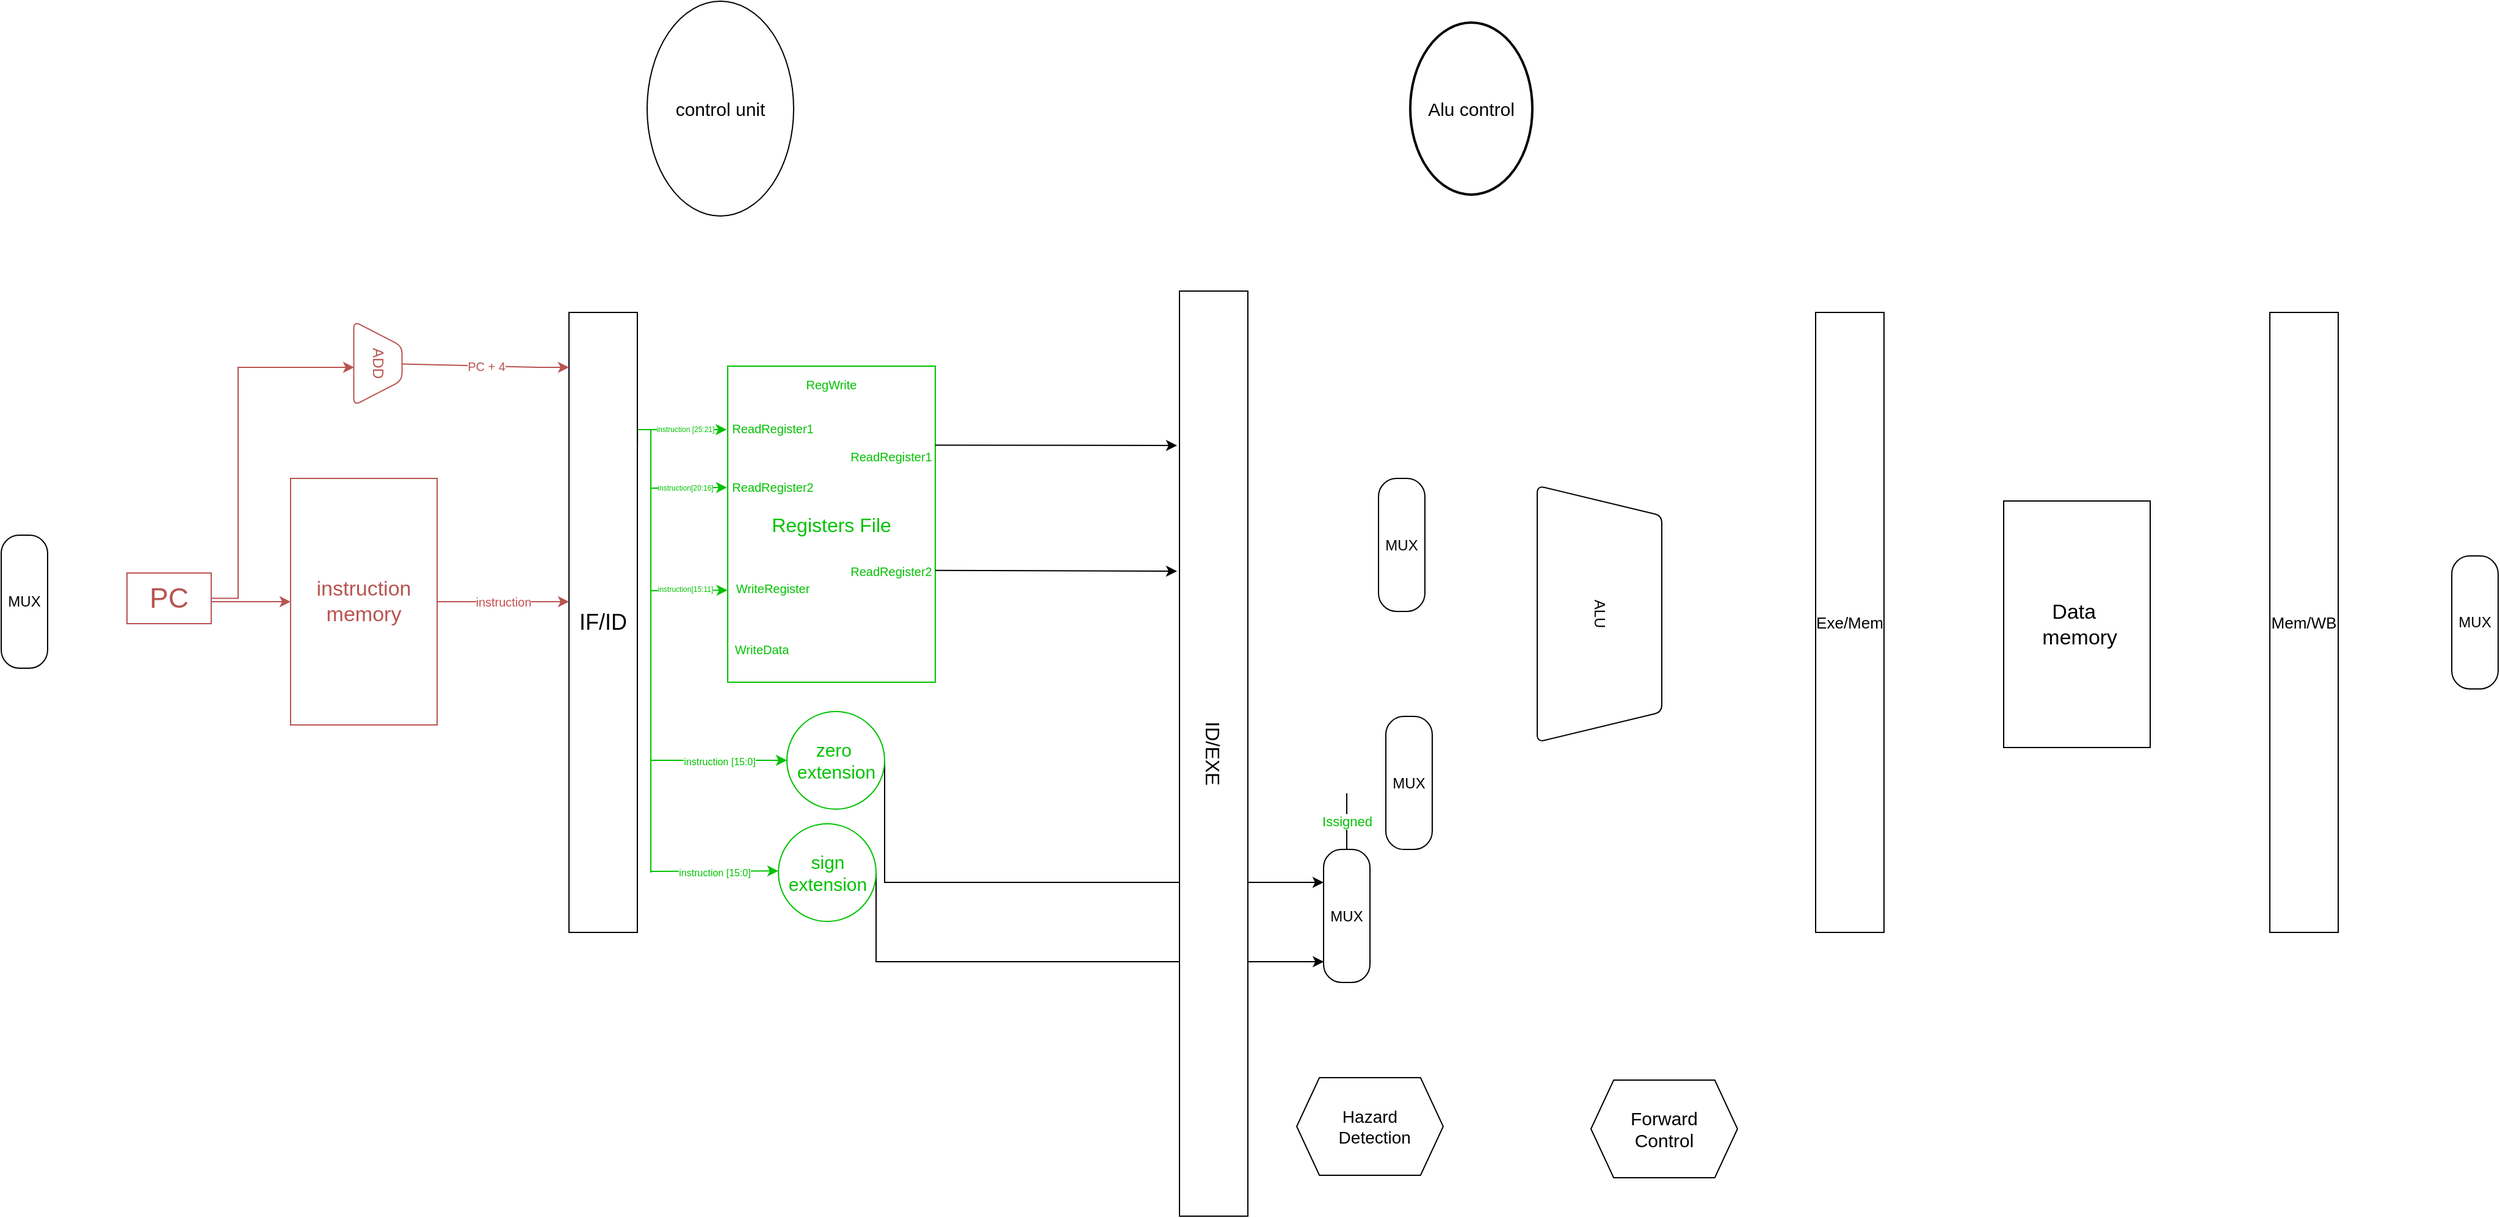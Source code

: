 <mxfile version="14.1.1" type="device"><diagram id="FUZhbVknojldcqYKG9fJ" name="Page-1"><mxGraphModel dx="4412" dy="1160" grid="0" gridSize="10" guides="1" tooltips="1" connect="1" arrows="1" fold="1" page="1" pageScale="1" pageWidth="2336" pageHeight="1654" background="none" math="0" shadow="0"><root><mxCell id="0"/><mxCell id="1" parent="0"/><mxCell id="7TlwpzO_HOsOdfMENnGN-18" value="instruction [25:21]" style="edgeStyle=elbowEdgeStyle;rounded=0;orthogonalLoop=1;jettySize=auto;elbow=vertical;html=1;entryX=-0.005;entryY=0.201;entryDx=0;entryDy=0;endArrow=classic;endFill=1;fontColor=#00C200;exitX=1.002;exitY=0.212;exitDx=0;exitDy=0;exitPerimeter=0;entryPerimeter=0;fontSize=6;spacingLeft=16;strokeColor=#00C200;" parent="1" source="UKt0rCFPghXX4FOB7-Do-1" target="UKt0rCFPghXX4FOB7-Do-9" edge="1"><mxGeometry relative="1" as="geometry"><Array as="points"><mxPoint x="-1688" y="389"/></Array></mxGeometry></mxCell><mxCell id="UKt0rCFPghXX4FOB7-Do-1" value="&lt;font style=&quot;font-size: 18px&quot;&gt;IF/ID&lt;/font&gt;" style="rounded=0;whiteSpace=wrap;html=1;" parent="1" vertex="1"><mxGeometry x="-1778" y="293" width="56" height="508" as="geometry"/></mxCell><mxCell id="YYx74QZVLRJWQak4ZVne-2" value="" style="edgeStyle=orthogonalEdgeStyle;rounded=0;orthogonalLoop=1;jettySize=auto;html=1;entryX=0;entryY=0.5;entryDx=0;entryDy=0;strokeColor=#B85450;fontColor=#B85450;" parent="1" source="UKt0rCFPghXX4FOB7-Do-2" target="UKt0rCFPghXX4FOB7-Do-8" edge="1"><mxGeometry relative="1" as="geometry"><Array as="points"><mxPoint x="-2054" y="530"/><mxPoint x="-2054" y="530"/></Array></mxGeometry></mxCell><mxCell id="YYx74QZVLRJWQak4ZVne-6" value="PC + 4" style="edgeStyle=orthogonalEdgeStyle;rounded=0;orthogonalLoop=1;jettySize=auto;html=1;fontSize=10;strokeColor=#B85450;fontColor=#B85450;" parent="1" source="7TlwpzO_HOsOdfMENnGN-1" target="UKt0rCFPghXX4FOB7-Do-1" edge="1"><mxGeometry relative="1" as="geometry"><Array as="points"><mxPoint x="-1803" y="338"/><mxPoint x="-1803" y="338"/></Array></mxGeometry></mxCell><mxCell id="UKt0rCFPghXX4FOB7-Do-2" value="&lt;font style=&quot;font-size: 23px&quot; color=&quot;#b85450&quot;&gt;PC&lt;/font&gt;" style="rounded=0;whiteSpace=wrap;html=1;strokeColor=#B85450;" parent="1" vertex="1"><mxGeometry x="-2140" y="506.5" width="69" height="41.5" as="geometry"/></mxCell><mxCell id="UKt0rCFPghXX4FOB7-Do-4" value="&lt;font style=&quot;font-size: 13px&quot;&gt;Exe/Mem&lt;/font&gt;" style="rounded=0;whiteSpace=wrap;html=1;" parent="1" vertex="1"><mxGeometry x="-757" y="293" width="56" height="508" as="geometry"/></mxCell><mxCell id="UKt0rCFPghXX4FOB7-Do-6" value="&lt;font style=&quot;font-size: 13px&quot;&gt;Mem/WB&lt;/font&gt;" style="rounded=0;whiteSpace=wrap;html=1;" parent="1" vertex="1"><mxGeometry x="-385" y="293" width="56" height="508" as="geometry"/></mxCell><mxCell id="YYx74QZVLRJWQak4ZVne-4" value="&lt;font style=&quot;font-size: 10px;&quot;&gt;instruction&lt;/font&gt;" style="edgeStyle=orthogonalEdgeStyle;rounded=0;orthogonalLoop=1;jettySize=auto;html=1;fontSize=10;fillColor=#f8cecc;fontColor=#C44F4F;strokeColor=#B85450;" parent="1" source="UKt0rCFPghXX4FOB7-Do-8" target="UKt0rCFPghXX4FOB7-Do-1" edge="1"><mxGeometry relative="1" as="geometry"><Array as="points"><mxPoint x="-1803" y="530"/><mxPoint x="-1803" y="530"/></Array></mxGeometry></mxCell><mxCell id="UKt0rCFPghXX4FOB7-Do-8" value="&lt;font style=&quot;font-size: 17px&quot;&gt;instruction memory&lt;/font&gt;" style="rounded=0;whiteSpace=wrap;html=1;strokeColor=#B85450;fontColor=#B85450;" parent="1" vertex="1"><mxGeometry x="-2006" y="429" width="120" height="202" as="geometry"/></mxCell><mxCell id="UKt0rCFPghXX4FOB7-Do-9" value="&lt;font style=&quot;font-size: 16px&quot;&gt;Registers File&lt;/font&gt;" style="rounded=0;whiteSpace=wrap;html=1;fontColor=#00C200;strokeColor=#00C200;" parent="1" vertex="1"><mxGeometry x="-1648" y="337" width="170" height="259" as="geometry"/></mxCell><mxCell id="UKt0rCFPghXX4FOB7-Do-11" value="&lt;font style=&quot;font-size: 15px&quot;&gt;control unit&lt;/font&gt;" style="ellipse;whiteSpace=wrap;html=1;" parent="1" vertex="1"><mxGeometry x="-1714" y="38" width="120" height="176" as="geometry"/></mxCell><mxCell id="7TlwpzO_HOsOdfMENnGN-14" value="" style="edgeStyle=elbowEdgeStyle;rounded=0;orthogonalLoop=1;jettySize=auto;elbow=vertical;html=1;endArrow=classic;endFill=1;fontColor=#00C200;exitX=1;exitY=0.5;exitDx=0;exitDy=0;entryX=0.005;entryY=0.84;entryDx=0;entryDy=0;entryPerimeter=0;" parent="1" source="UKt0rCFPghXX4FOB7-Do-12" target="7TlwpzO_HOsOdfMENnGN-11" edge="1"><mxGeometry relative="1" as="geometry"><Array as="points"><mxPoint x="-1222" y="825"/><mxPoint x="-1338" y="752"/><mxPoint x="-1444" y="800"/><mxPoint x="-1453" y="806"/><mxPoint x="-1474" y="816"/></Array></mxGeometry></mxCell><mxCell id="UKt0rCFPghXX4FOB7-Do-12" value="&lt;font style=&quot;font-size: 15px&quot;&gt;sign &lt;br&gt;extension&lt;/font&gt;" style="ellipse;whiteSpace=wrap;html=1;aspect=fixed;fontColor=#00C200;strokeColor=#00C200;" parent="1" vertex="1"><mxGeometry x="-1606.5" y="712" width="80" height="80" as="geometry"/></mxCell><mxCell id="7TlwpzO_HOsOdfMENnGN-16" style="edgeStyle=elbowEdgeStyle;rounded=0;orthogonalLoop=1;jettySize=auto;elbow=vertical;html=1;entryX=0;entryY=0.25;entryDx=0;entryDy=0;endArrow=classic;endFill=1;fontColor=#00C200;exitX=1;exitY=0.5;exitDx=0;exitDy=0;" parent="1" source="UKt0rCFPghXX4FOB7-Do-13" target="7TlwpzO_HOsOdfMENnGN-11" edge="1"><mxGeometry relative="1" as="geometry"><Array as="points"><mxPoint x="-1347" y="760"/></Array></mxGeometry></mxCell><mxCell id="UKt0rCFPghXX4FOB7-Do-13" value="&lt;font style=&quot;font-size: 15px&quot;&gt;zero&amp;nbsp;&lt;br&gt;extension&lt;/font&gt;" style="ellipse;whiteSpace=wrap;html=1;aspect=fixed;fontColor=#00C200;strokeColor=#00C200;" parent="1" vertex="1"><mxGeometry x="-1599.5" y="620" width="80" height="80" as="geometry"/></mxCell><mxCell id="UKt0rCFPghXX4FOB7-Do-15" value="&lt;font style=&quot;font-size: 15px&quot;&gt;Alu control&lt;/font&gt;" style="strokeWidth=2;html=1;shape=mxgraph.flowchart.start_2;whiteSpace=wrap;" parent="1" vertex="1"><mxGeometry x="-1089" y="55.5" width="100" height="141" as="geometry"/></mxCell><mxCell id="UKt0rCFPghXX4FOB7-Do-16" value="MUX&lt;span style=&quot;color: rgba(0 , 0 , 0 , 0) ; font-family: monospace ; font-size: 0px&quot;&gt;%3CmxGraphModel%3E%3Croot%3E%3CmxCell%20id%3D%220%22%2F%3E%3CmxCell%20id%3D%221%22%20parent%3D%220%22%2F%3E%3CmxCell%20id%3D%222%22%20value%3D%22%22%20style%3D%22rounded%3D1%3BwhiteSpace%3Dwrap%3Bhtml%3D1%3BarcSize%3D39%3B%22%20vertex%3D%221%22%20parent%3D%221%22%3E%3CmxGeometry%20x%3D%22-1112%22%20y%3D%22420%22%20width%3D%2238%22%20height%3D%22109%22%20as%3D%22geometry%22%2F%3E%3C%2FmxCell%3E%3C%2Froot%3E%3C%2FmxGraphModel%3E&lt;/span&gt;" style="rounded=1;whiteSpace=wrap;html=1;arcSize=39;" parent="1" vertex="1"><mxGeometry x="-1115" y="429" width="38" height="109" as="geometry"/></mxCell><mxCell id="UKt0rCFPghXX4FOB7-Do-17" value="MUX&lt;span style=&quot;color: rgba(0 , 0 , 0 , 0) ; font-family: monospace ; font-size: 0px&quot;&gt;%3CmxGraphModel%3E%3Croot%3E%3CmxCell%20id%3D%220%22%2F%3E%3CmxCell%20id%3D%221%22%20parent%3D%220%22%2F%3E%3CmxCell%20id%3D%222%22%20value%3D%22%22%20style%3D%22rounded%3D1%3BwhiteSpace%3Dwrap%3Bhtml%3D1%3BarcSize%3D39%3B%22%20vertex%3D%221%22%20parent%3D%221%22%3E%3CmxGeometry%20x%3D%22-1112%22%20y%3D%22420%22%20width%3D%2238%22%20height%3D%22109%22%20as%3D%22geometry%22%2F%3E%3C%2FmxCell%3E%3C%2Froot%3E%3C%2FmxGraphModel%3E&lt;/span&gt;" style="rounded=1;whiteSpace=wrap;html=1;arcSize=39;" parent="1" vertex="1"><mxGeometry x="-1109" y="624" width="38" height="109" as="geometry"/></mxCell><mxCell id="UKt0rCFPghXX4FOB7-Do-18" value="MUX&lt;span style=&quot;color: rgba(0 , 0 , 0 , 0) ; font-family: monospace ; font-size: 0px&quot;&gt;%3CmxGraphModel%3E%3Croot%3E%3CmxCell%20id%3D%220%22%2F%3E%3CmxCell%20id%3D%221%22%20parent%3D%220%22%2F%3E%3CmxCell%20id%3D%222%22%20value%3D%22%22%20style%3D%22rounded%3D1%3BwhiteSpace%3Dwrap%3Bhtml%3D1%3BarcSize%3D39%3B%22%20vertex%3D%221%22%20parent%3D%221%22%3E%3CmxGeometry%20x%3D%22-1112%22%20y%3D%22420%22%20width%3D%2238%22%20height%3D%22109%22%20as%3D%22geometry%22%2F%3E%3C%2FmxCell%3E%3C%2Froot%3E%3C%2FmxGraphModel%3E&lt;/span&gt;" style="rounded=1;whiteSpace=wrap;html=1;arcSize=39;" parent="1" vertex="1"><mxGeometry x="-2243" y="475.5" width="38" height="109" as="geometry"/></mxCell><mxCell id="UKt0rCFPghXX4FOB7-Do-26" value="ALU" style="shape=trapezoid;perimeter=trapezoidPerimeter;whiteSpace=wrap;html=1;fixedSize=1;rounded=1;sketch=0;rotation=90;arcSize=12;size=24.517;" parent="1" vertex="1"><mxGeometry x="-1039" y="489" width="210" height="102" as="geometry"/></mxCell><mxCell id="UKt0rCFPghXX4FOB7-Do-27" value="&lt;font style=&quot;font-size: 15px&quot;&gt;Forward&lt;br&gt;Control&lt;/font&gt;" style="shape=hexagon;perimeter=hexagonPerimeter2;whiteSpace=wrap;html=1;fixedSize=1;rounded=1;sketch=0;arcSize=0;size=18.6;" parent="1" vertex="1"><mxGeometry x="-941" y="922" width="120" height="80" as="geometry"/></mxCell><mxCell id="UKt0rCFPghXX4FOB7-Do-28" value="&lt;font style=&quot;font-size: 14px&quot;&gt;Hazard&lt;br&gt;&amp;nbsp; Detection&lt;/font&gt;" style="shape=hexagon;perimeter=hexagonPerimeter2;whiteSpace=wrap;html=1;fixedSize=1;rounded=1;sketch=0;arcSize=0;size=18.6;" parent="1" vertex="1"><mxGeometry x="-1182" y="920" width="120" height="80" as="geometry"/></mxCell><mxCell id="UKt0rCFPghXX4FOB7-Do-29" value="MUX&lt;span style=&quot;color: rgba(0 , 0 , 0 , 0) ; font-family: monospace ; font-size: 0px&quot;&gt;%3CmxGraphModel%3E%3Croot%3E%3CmxCell%20id%3D%220%22%2F%3E%3CmxCell%20id%3D%221%22%20parent%3D%220%22%2F%3E%3CmxCell%20id%3D%222%22%20value%3D%22%22%20style%3D%22rounded%3D1%3BwhiteSpace%3Dwrap%3Bhtml%3D1%3BarcSize%3D39%3B%22%20vertex%3D%221%22%20parent%3D%221%22%3E%3CmxGeometry%20x%3D%22-1112%22%20y%3D%22420%22%20width%3D%2238%22%20height%3D%22109%22%20as%3D%22geometry%22%2F%3E%3C%2FmxCell%3E%3C%2Froot%3E%3C%2FmxGraphModel%3E&lt;/span&gt;" style="rounded=1;whiteSpace=wrap;html=1;arcSize=39;" parent="1" vertex="1"><mxGeometry x="-236" y="492.5" width="38" height="109" as="geometry"/></mxCell><mxCell id="UKt0rCFPghXX4FOB7-Do-31" value="&lt;font style=&quot;font-size: 17px&quot;&gt;Data&amp;nbsp;&lt;br&gt;&amp;nbsp;memory&lt;/font&gt;" style="rounded=0;whiteSpace=wrap;html=1;" parent="1" vertex="1"><mxGeometry x="-603" y="447.5" width="120" height="202" as="geometry"/></mxCell><mxCell id="HnmR9eoODCfxTX8oJJkG-1" value="ReadRegister1" style="text;html=1;fillColor=none;align=center;verticalAlign=middle;whiteSpace=wrap;rounded=0;fontSize=10;fontColor=#00C200;strokeColor=#FFFFFF;" parent="1" vertex="1"><mxGeometry x="-1631" y="378" width="40" height="20" as="geometry"/></mxCell><mxCell id="HnmR9eoODCfxTX8oJJkG-2" value="ReadRegister2" style="text;html=1;fillColor=none;align=center;verticalAlign=middle;whiteSpace=wrap;rounded=0;fontSize=10;fontColor=#00C200;strokeColor=#FFFFFF;" parent="1" vertex="1"><mxGeometry x="-1631" y="426" width="40" height="20" as="geometry"/></mxCell><mxCell id="HnmR9eoODCfxTX8oJJkG-3" value="RegWrite" style="text;html=1;fillColor=none;align=center;verticalAlign=middle;whiteSpace=wrap;rounded=0;fontSize=10;fontColor=#00C200;strokeColor=#FFFFFF;" parent="1" vertex="1"><mxGeometry x="-1583" y="342" width="40" height="20" as="geometry"/></mxCell><mxCell id="HnmR9eoODCfxTX8oJJkG-4" value="WriteRegister" style="text;html=1;fillColor=none;align=center;verticalAlign=middle;whiteSpace=wrap;rounded=0;fontSize=10;fontColor=#00C200;strokeColor=#FFFFFF;" parent="1" vertex="1"><mxGeometry x="-1631" y="509" width="40" height="20" as="geometry"/></mxCell><mxCell id="HnmR9eoODCfxTX8oJJkG-5" value="WriteData" style="text;html=1;fillColor=none;align=center;verticalAlign=middle;whiteSpace=wrap;rounded=0;fontSize=10;fontColor=#00C200;strokeColor=#FFFFFF;" parent="1" vertex="1"><mxGeometry x="-1640" y="558.5" width="40" height="20" as="geometry"/></mxCell><mxCell id="HnmR9eoODCfxTX8oJJkG-6" value="ReadRegister1" style="text;html=1;fillColor=none;align=center;verticalAlign=middle;whiteSpace=wrap;rounded=0;fontSize=10;fontColor=#00C200;strokeColor=#FFFFFF;" parent="1" vertex="1"><mxGeometry x="-1534" y="401" width="40" height="20" as="geometry"/></mxCell><mxCell id="HnmR9eoODCfxTX8oJJkG-7" value="ReadRegister2" style="text;html=1;fillColor=none;align=center;verticalAlign=middle;whiteSpace=wrap;rounded=0;fontSize=10;fontColor=#00C200;strokeColor=#FFFFFF;" parent="1" vertex="1"><mxGeometry x="-1534" y="495" width="40" height="20" as="geometry"/></mxCell><mxCell id="7TlwpzO_HOsOdfMENnGN-1" value="&lt;font color=&quot;#b85450&quot;&gt;ADD&lt;/font&gt;" style="shape=trapezoid;perimeter=trapezoidPerimeter;whiteSpace=wrap;html=1;fixedSize=1;rounded=1;sketch=0;rotation=90;arcSize=12;size=20.5;strokeColor=#B85450;" parent="1" vertex="1"><mxGeometry x="-1969" y="315" width="69" height="39.5" as="geometry"/></mxCell><mxCell id="7TlwpzO_HOsOdfMENnGN-2" value="" style="edgeStyle=orthogonalEdgeStyle;rounded=0;orthogonalLoop=1;jettySize=auto;html=1;fontSize=10;strokeColor=#B85450;fontColor=#B85450;" parent="1" source="UKt0rCFPghXX4FOB7-Do-2" edge="1"><mxGeometry relative="1" as="geometry"><Array as="points"><mxPoint x="-2049" y="527"/><mxPoint x="-2049" y="338"/></Array><mxPoint x="-2071" y="527.25" as="sourcePoint"/><mxPoint x="-1954" y="338" as="targetPoint"/></mxGeometry></mxCell><mxCell id="7TlwpzO_HOsOdfMENnGN-12" value="Issigned" style="edgeStyle=elbowEdgeStyle;rounded=0;orthogonalLoop=1;jettySize=auto;elbow=vertical;html=1;endArrow=none;endFill=0;fontColor=#00C200;" parent="1" source="7TlwpzO_HOsOdfMENnGN-11" edge="1"><mxGeometry relative="1" as="geometry"><mxPoint x="-1141" y="687" as="targetPoint"/><Array as="points"/></mxGeometry></mxCell><mxCell id="7TlwpzO_HOsOdfMENnGN-11" value="MUX&lt;span style=&quot;color: rgba(0 , 0 , 0 , 0) ; font-family: monospace ; font-size: 0px&quot;&gt;%3CmxGraphModel%3E%3Croot%3E%3CmxCell%20id%3D%220%22%2F%3E%3CmxCell%20id%3D%221%22%20parent%3D%220%22%2F%3E%3CmxCell%20id%3D%222%22%20value%3D%22%22%20style%3D%22rounded%3D1%3BwhiteSpace%3Dwrap%3Bhtml%3D1%3BarcSize%3D39%3B%22%20vertex%3D%221%22%20parent%3D%221%22%3E%3CmxGeometry%20x%3D%22-1112%22%20y%3D%22420%22%20width%3D%2238%22%20height%3D%22109%22%20as%3D%22geometry%22%2F%3E%3C%2FmxCell%3E%3C%2Froot%3E%3C%2FmxGraphModel%3E&lt;/span&gt;" style="rounded=1;whiteSpace=wrap;html=1;arcSize=39;" parent="1" vertex="1"><mxGeometry x="-1160" y="733" width="38" height="109" as="geometry"/></mxCell><mxCell id="UKt0rCFPghXX4FOB7-Do-5" value="&lt;font style=&quot;font-size: 16px&quot;&gt;ID/EXE&lt;/font&gt;" style="rounded=0;whiteSpace=wrap;html=1;rotation=90;" parent="1" vertex="1"><mxGeometry x="-1629" y="626.5" width="758" height="56" as="geometry"/></mxCell><mxCell id="7TlwpzO_HOsOdfMENnGN-20" value="" style="endArrow=none;html=1;fontColor=#00C200;strokeColor=#00C200;" parent="1" edge="1"><mxGeometry width="50" height="50" relative="1" as="geometry"><mxPoint x="-1711" y="752" as="sourcePoint"/><mxPoint x="-1711" y="389" as="targetPoint"/></mxGeometry></mxCell><mxCell id="7TlwpzO_HOsOdfMENnGN-21" value="&lt;font style=&quot;font-size: 6px;&quot;&gt;instruction[20:16]&lt;/font&gt;" style="endArrow=classic;html=1;entryX=-0.003;entryY=0.384;entryDx=0;entryDy=0;entryPerimeter=0;fontSize=6;spacingRight=5;spacingTop=1;fontColor=#00C200;strokeColor=#00C200;" parent="1" target="UKt0rCFPghXX4FOB7-Do-9" edge="1"><mxGeometry width="50" height="50" relative="1" as="geometry"><mxPoint x="-1711" y="437" as="sourcePoint"/><mxPoint x="-1569" y="419" as="targetPoint"/></mxGeometry></mxCell><mxCell id="7TlwpzO_HOsOdfMENnGN-22" value="&lt;font style=&quot;font-size: 6px;&quot;&gt;instruction[15:11]&lt;br style=&quot;font-size: 6px;&quot;&gt;&lt;/font&gt;" style="endArrow=classic;html=1;entryX=-0.001;entryY=0.709;entryDx=0;entryDy=0;entryPerimeter=0;fontSize=6;verticalAlign=middle;horizontal=1;spacingTop=-1;spacingLeft=-2;spacingRight=5;fontColor=#00C200;strokeColor=#00C200;" parent="1" target="UKt0rCFPghXX4FOB7-Do-9" edge="1"><mxGeometry width="50" height="50" relative="1" as="geometry"><mxPoint x="-1711" y="521" as="sourcePoint"/><mxPoint x="-1633" y="472" as="targetPoint"/></mxGeometry></mxCell><mxCell id="7TlwpzO_HOsOdfMENnGN-23" value="&lt;font style=&quot;font-size: 8px&quot;&gt;instruction [15:0]&lt;/font&gt;" style="endArrow=classic;html=1;entryX=0;entryY=0.5;entryDx=0;entryDy=0;fontColor=#00C200;strokeColor=#00C200;" parent="1" target="UKt0rCFPghXX4FOB7-Do-13" edge="1"><mxGeometry width="50" height="50" relative="1" as="geometry"><mxPoint x="-1711" y="660" as="sourcePoint"/><mxPoint x="-1445" y="604" as="targetPoint"/></mxGeometry></mxCell><mxCell id="7TlwpzO_HOsOdfMENnGN-25" value="&lt;font style=&quot;font-size: 8px&quot;&gt;instruction [15:0]&lt;/font&gt;" style="endArrow=classic;html=1;entryX=-0.001;entryY=0.483;entryDx=0;entryDy=0;entryPerimeter=0;startSize=4;fontColor=#00C200;strokeColor=#00C200;" parent="1" target="UKt0rCFPghXX4FOB7-Do-12" edge="1"><mxGeometry width="50" height="50" relative="1" as="geometry"><mxPoint x="-1711" y="751" as="sourcePoint"/><mxPoint x="-1583" y="734" as="targetPoint"/></mxGeometry></mxCell><mxCell id="7TlwpzO_HOsOdfMENnGN-26" value="" style="endArrow=classic;html=1;fontColor=#00C200;exitX=1;exitY=0.25;exitDx=0;exitDy=0;" parent="1" source="UKt0rCFPghXX4FOB7-Do-9" edge="1"><mxGeometry width="50" height="50" relative="1" as="geometry"><mxPoint x="-1426" y="426" as="sourcePoint"/><mxPoint x="-1280" y="402" as="targetPoint"/></mxGeometry></mxCell><mxCell id="7TlwpzO_HOsOdfMENnGN-27" value="" style="endArrow=classic;html=1;fontColor=#00C200;exitX=1;exitY=0.25;exitDx=0;exitDy=0;" parent="1" edge="1"><mxGeometry width="50" height="50" relative="1" as="geometry"><mxPoint x="-1478" y="504.41" as="sourcePoint"/><mxPoint x="-1280" y="505" as="targetPoint"/></mxGeometry></mxCell></root></mxGraphModel></diagram></mxfile>